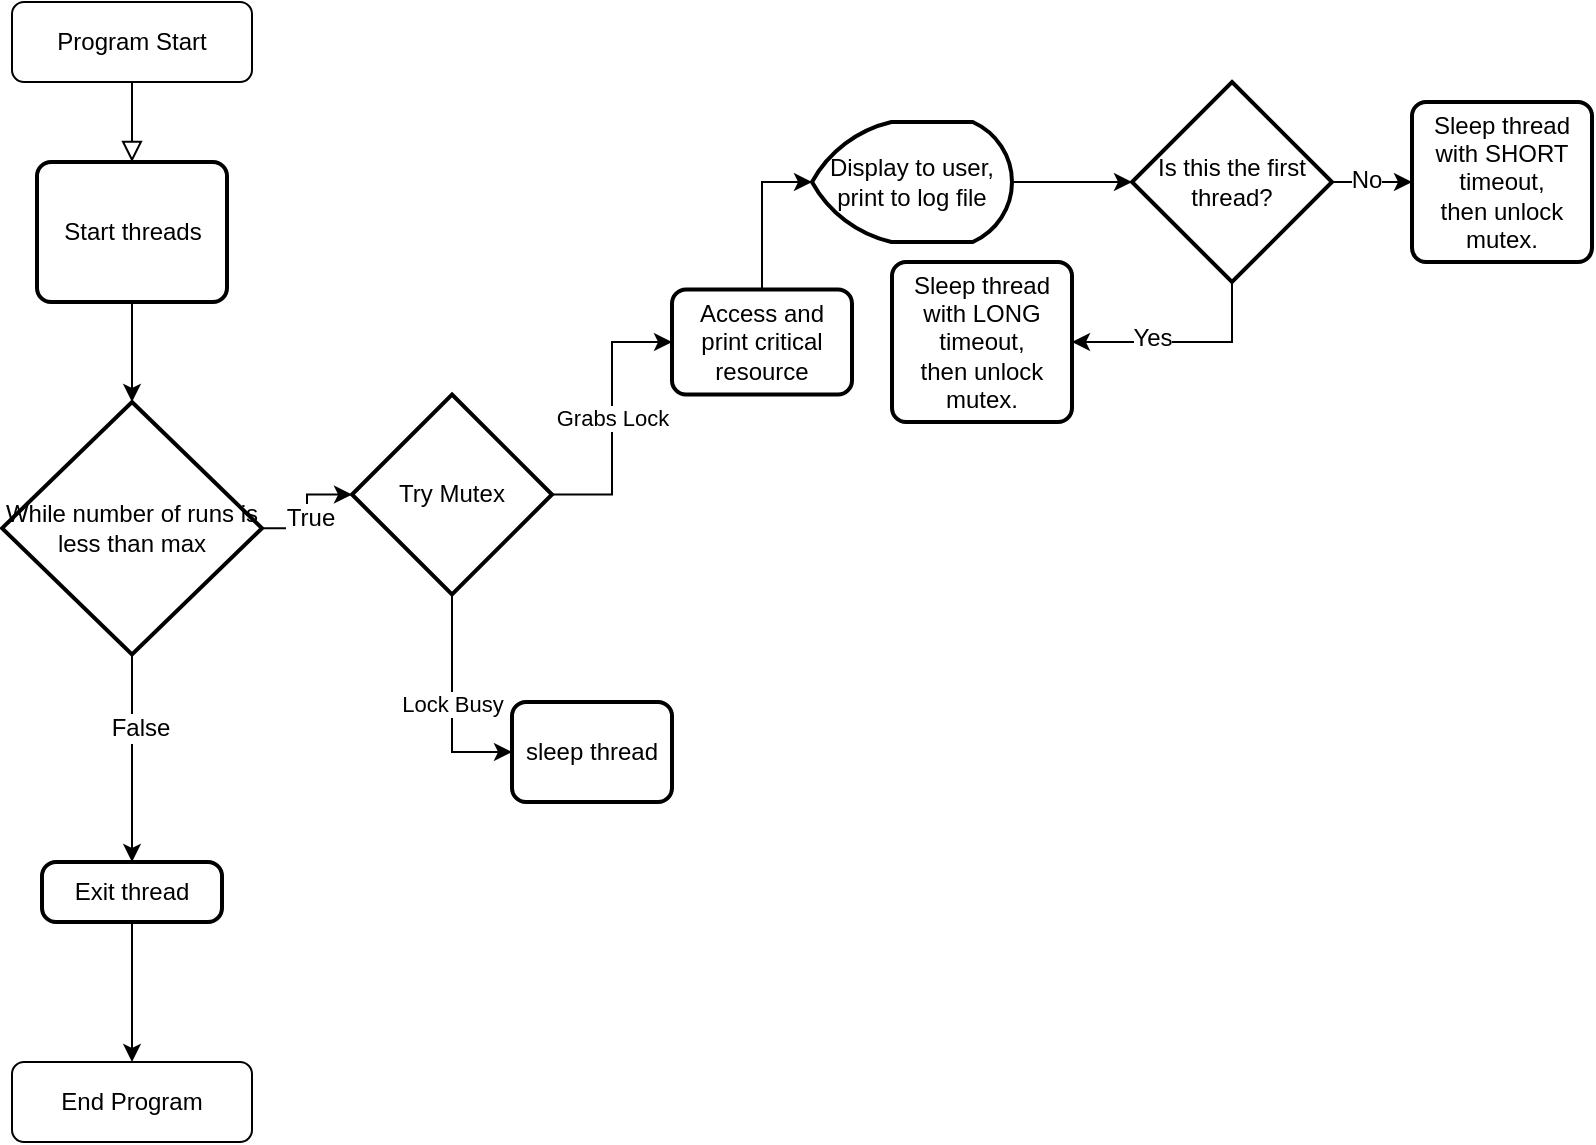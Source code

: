 <mxfile version="12.5.3" type="device"><diagram id="C5RBs43oDa-KdzZeNtuy" name="Page-1"><mxGraphModel dx="946" dy="703" grid="1" gridSize="10" guides="1" tooltips="1" connect="1" arrows="1" fold="1" page="1" pageScale="1" pageWidth="827" pageHeight="1169" math="0" shadow="0"><root><mxCell id="WIyWlLk6GJQsqaUBKTNV-0"/><mxCell id="WIyWlLk6GJQsqaUBKTNV-1" parent="WIyWlLk6GJQsqaUBKTNV-0"/><mxCell id="WIyWlLk6GJQsqaUBKTNV-2" value="" style="rounded=0;html=1;jettySize=auto;orthogonalLoop=1;fontSize=11;endArrow=block;endFill=0;endSize=8;strokeWidth=1;shadow=0;labelBackgroundColor=none;edgeStyle=orthogonalEdgeStyle;entryX=0.5;entryY=0;entryDx=0;entryDy=0;" parent="WIyWlLk6GJQsqaUBKTNV-1" source="WIyWlLk6GJQsqaUBKTNV-3" target="eidVInOb4RcJlyuRKToP-1" edge="1"><mxGeometry relative="1" as="geometry"><mxPoint x="130" y="150" as="targetPoint"/></mxGeometry></mxCell><mxCell id="WIyWlLk6GJQsqaUBKTNV-3" value="Program Start" style="rounded=1;whiteSpace=wrap;html=1;fontSize=12;glass=0;strokeWidth=1;shadow=0;" parent="WIyWlLk6GJQsqaUBKTNV-1" vertex="1"><mxGeometry x="70" y="60" width="120" height="40" as="geometry"/></mxCell><mxCell id="WIyWlLk6GJQsqaUBKTNV-11" value="End Program" style="rounded=1;whiteSpace=wrap;html=1;fontSize=12;glass=0;strokeWidth=1;shadow=0;" parent="WIyWlLk6GJQsqaUBKTNV-1" vertex="1"><mxGeometry x="70" y="590" width="120" height="40" as="geometry"/></mxCell><mxCell id="eidVInOb4RcJlyuRKToP-40" value="" style="edgeStyle=orthogonalEdgeStyle;rounded=0;orthogonalLoop=1;jettySize=auto;html=1;" edge="1" parent="WIyWlLk6GJQsqaUBKTNV-1" source="eidVInOb4RcJlyuRKToP-1" target="eidVInOb4RcJlyuRKToP-36"><mxGeometry relative="1" as="geometry"/></mxCell><mxCell id="eidVInOb4RcJlyuRKToP-1" value="Start threads" style="rounded=1;whiteSpace=wrap;html=1;absoluteArcSize=1;arcSize=14;strokeWidth=2;" vertex="1" parent="WIyWlLk6GJQsqaUBKTNV-1"><mxGeometry x="82.5" y="140" width="95" height="70" as="geometry"/></mxCell><mxCell id="eidVInOb4RcJlyuRKToP-9" value="Grabs Lock" style="edgeStyle=orthogonalEdgeStyle;rounded=0;orthogonalLoop=1;jettySize=auto;html=1;entryX=0;entryY=0.5;entryDx=0;entryDy=0;" edge="1" parent="WIyWlLk6GJQsqaUBKTNV-1" source="eidVInOb4RcJlyuRKToP-7" target="eidVInOb4RcJlyuRKToP-19"><mxGeometry relative="1" as="geometry"><mxPoint x="290" y="280" as="targetPoint"/></mxGeometry></mxCell><mxCell id="eidVInOb4RcJlyuRKToP-10" value="Lock Busy" style="edgeStyle=orthogonalEdgeStyle;rounded=0;orthogonalLoop=1;jettySize=auto;html=1;entryX=0;entryY=0.5;entryDx=0;entryDy=0;" edge="1" parent="WIyWlLk6GJQsqaUBKTNV-1" source="eidVInOb4RcJlyuRKToP-7" target="eidVInOb4RcJlyuRKToP-11"><mxGeometry relative="1" as="geometry"><mxPoint x="210" y="500" as="targetPoint"/></mxGeometry></mxCell><mxCell id="eidVInOb4RcJlyuRKToP-7" value="Try Mutex" style="strokeWidth=2;html=1;shape=mxgraph.flowchart.decision;whiteSpace=wrap;" vertex="1" parent="WIyWlLk6GJQsqaUBKTNV-1"><mxGeometry x="240" y="256.25" width="100" height="100" as="geometry"/></mxCell><mxCell id="eidVInOb4RcJlyuRKToP-14" value="" style="edgeStyle=orthogonalEdgeStyle;rounded=0;orthogonalLoop=1;jettySize=auto;html=1;entryX=1;entryY=0.5;entryDx=0;entryDy=0;exitX=0.5;exitY=1;exitDx=0;exitDy=0;exitPerimeter=0;" edge="1" parent="WIyWlLk6GJQsqaUBKTNV-1" source="eidVInOb4RcJlyuRKToP-8" target="eidVInOb4RcJlyuRKToP-27"><mxGeometry relative="1" as="geometry"><mxPoint x="730" y="180" as="targetPoint"/></mxGeometry></mxCell><mxCell id="eidVInOb4RcJlyuRKToP-15" value="Yes" style="text;html=1;align=center;verticalAlign=middle;resizable=0;points=[];labelBackgroundColor=#ffffff;" vertex="1" connectable="0" parent="eidVInOb4RcJlyuRKToP-14"><mxGeometry x="-0.175" y="-2" relative="1" as="geometry"><mxPoint x="-25" as="offset"/></mxGeometry></mxCell><mxCell id="eidVInOb4RcJlyuRKToP-31" value="" style="edgeStyle=orthogonalEdgeStyle;rounded=0;orthogonalLoop=1;jettySize=auto;html=1;entryX=0;entryY=0.5;entryDx=0;entryDy=0;" edge="1" parent="WIyWlLk6GJQsqaUBKTNV-1" source="eidVInOb4RcJlyuRKToP-8" target="eidVInOb4RcJlyuRKToP-33"><mxGeometry relative="1" as="geometry"><mxPoint x="780" y="150" as="targetPoint"/></mxGeometry></mxCell><mxCell id="eidVInOb4RcJlyuRKToP-32" value="No" style="text;html=1;align=center;verticalAlign=middle;resizable=0;points=[];labelBackgroundColor=#ffffff;" vertex="1" connectable="0" parent="eidVInOb4RcJlyuRKToP-31"><mxGeometry x="-0.175" y="1" relative="1" as="geometry"><mxPoint as="offset"/></mxGeometry></mxCell><mxCell id="eidVInOb4RcJlyuRKToP-8" value="Is this the first thread?" style="strokeWidth=2;html=1;shape=mxgraph.flowchart.decision;whiteSpace=wrap;" vertex="1" parent="WIyWlLk6GJQsqaUBKTNV-1"><mxGeometry x="630" y="100" width="100" height="100" as="geometry"/></mxCell><mxCell id="eidVInOb4RcJlyuRKToP-11" value="sleep thread" style="rounded=1;whiteSpace=wrap;html=1;absoluteArcSize=1;arcSize=14;strokeWidth=2;" vertex="1" parent="WIyWlLk6GJQsqaUBKTNV-1"><mxGeometry x="320" y="410" width="80" height="50" as="geometry"/></mxCell><mxCell id="eidVInOb4RcJlyuRKToP-24" value="" style="edgeStyle=orthogonalEdgeStyle;rounded=0;orthogonalLoop=1;jettySize=auto;html=1;entryX=0;entryY=0.5;entryDx=0;entryDy=0;entryPerimeter=0;" edge="1" parent="WIyWlLk6GJQsqaUBKTNV-1" source="eidVInOb4RcJlyuRKToP-19" target="eidVInOb4RcJlyuRKToP-22"><mxGeometry relative="1" as="geometry"><mxPoint x="650" y="230" as="targetPoint"/></mxGeometry></mxCell><mxCell id="eidVInOb4RcJlyuRKToP-19" value="Access and print critical resource" style="rounded=1;whiteSpace=wrap;html=1;absoluteArcSize=1;arcSize=14;strokeWidth=2;" vertex="1" parent="WIyWlLk6GJQsqaUBKTNV-1"><mxGeometry x="400" y="203.75" width="90" height="52.5" as="geometry"/></mxCell><mxCell id="eidVInOb4RcJlyuRKToP-29" value="" style="edgeStyle=orthogonalEdgeStyle;rounded=0;orthogonalLoop=1;jettySize=auto;html=1;entryX=0;entryY=0.5;entryDx=0;entryDy=0;exitX=1;exitY=0.5;exitDx=0;exitDy=0;exitPerimeter=0;entryPerimeter=0;" edge="1" parent="WIyWlLk6GJQsqaUBKTNV-1" source="eidVInOb4RcJlyuRKToP-22" target="eidVInOb4RcJlyuRKToP-8"><mxGeometry relative="1" as="geometry"><mxPoint x="650" y="150" as="targetPoint"/></mxGeometry></mxCell><mxCell id="eidVInOb4RcJlyuRKToP-22" value="Display to user,&lt;br&gt;print to log file" style="strokeWidth=2;html=1;shape=mxgraph.flowchart.display;whiteSpace=wrap;" vertex="1" parent="WIyWlLk6GJQsqaUBKTNV-1"><mxGeometry x="470" y="120" width="100" height="60" as="geometry"/></mxCell><mxCell id="eidVInOb4RcJlyuRKToP-27" value="&lt;span style=&quot;white-space: normal&quot;&gt;Sleep thread with LONG timeout,&lt;/span&gt;&lt;br style=&quot;white-space: normal&quot;&gt;&lt;span style=&quot;white-space: normal&quot;&gt;then unlock mutex.&lt;/span&gt;" style="rounded=1;whiteSpace=wrap;html=1;absoluteArcSize=1;arcSize=14;strokeWidth=2;" vertex="1" parent="WIyWlLk6GJQsqaUBKTNV-1"><mxGeometry x="510" y="190" width="90" height="80" as="geometry"/></mxCell><mxCell id="eidVInOb4RcJlyuRKToP-33" value="&lt;span style=&quot;white-space: normal&quot;&gt;Sleep thread with SHORT timeout,&lt;/span&gt;&lt;br style=&quot;white-space: normal&quot;&gt;&lt;span style=&quot;white-space: normal&quot;&gt;then unlock mutex.&lt;/span&gt;" style="rounded=1;whiteSpace=wrap;html=1;absoluteArcSize=1;arcSize=14;strokeWidth=2;" vertex="1" parent="WIyWlLk6GJQsqaUBKTNV-1"><mxGeometry x="770" y="110" width="90" height="80" as="geometry"/></mxCell><mxCell id="eidVInOb4RcJlyuRKToP-38" value="" style="edgeStyle=orthogonalEdgeStyle;rounded=0;orthogonalLoop=1;jettySize=auto;html=1;entryX=0.5;entryY=0;entryDx=0;entryDy=0;" edge="1" parent="WIyWlLk6GJQsqaUBKTNV-1" source="eidVInOb4RcJlyuRKToP-36" target="eidVInOb4RcJlyuRKToP-44"><mxGeometry relative="1" as="geometry"/></mxCell><mxCell id="eidVInOb4RcJlyuRKToP-43" value="False" style="text;html=1;align=center;verticalAlign=middle;resizable=0;points=[];labelBackgroundColor=#ffffff;" vertex="1" connectable="0" parent="eidVInOb4RcJlyuRKToP-38"><mxGeometry x="-0.295" y="4" relative="1" as="geometry"><mxPoint as="offset"/></mxGeometry></mxCell><mxCell id="eidVInOb4RcJlyuRKToP-41" value="" style="edgeStyle=orthogonalEdgeStyle;rounded=0;orthogonalLoop=1;jettySize=auto;html=1;" edge="1" parent="WIyWlLk6GJQsqaUBKTNV-1" source="eidVInOb4RcJlyuRKToP-36" target="eidVInOb4RcJlyuRKToP-7"><mxGeometry relative="1" as="geometry"/></mxCell><mxCell id="eidVInOb4RcJlyuRKToP-42" value="True" style="text;html=1;align=center;verticalAlign=middle;resizable=0;points=[];labelBackgroundColor=#ffffff;" vertex="1" connectable="0" parent="eidVInOb4RcJlyuRKToP-41"><mxGeometry x="-0.258" y="5" relative="1" as="geometry"><mxPoint x="6" y="-5" as="offset"/></mxGeometry></mxCell><mxCell id="eidVInOb4RcJlyuRKToP-36" value="While number of runs is less than max" style="strokeWidth=2;html=1;shape=mxgraph.flowchart.decision;whiteSpace=wrap;" vertex="1" parent="WIyWlLk6GJQsqaUBKTNV-1"><mxGeometry x="65" y="260" width="130" height="126.25" as="geometry"/></mxCell><mxCell id="eidVInOb4RcJlyuRKToP-45" value="" style="edgeStyle=orthogonalEdgeStyle;rounded=0;orthogonalLoop=1;jettySize=auto;html=1;" edge="1" parent="WIyWlLk6GJQsqaUBKTNV-1" source="eidVInOb4RcJlyuRKToP-44" target="WIyWlLk6GJQsqaUBKTNV-11"><mxGeometry relative="1" as="geometry"/></mxCell><mxCell id="eidVInOb4RcJlyuRKToP-44" value="Exit thread" style="rounded=1;whiteSpace=wrap;html=1;absoluteArcSize=1;arcSize=14;strokeWidth=2;" vertex="1" parent="WIyWlLk6GJQsqaUBKTNV-1"><mxGeometry x="85" y="490" width="90" height="30" as="geometry"/></mxCell></root></mxGraphModel></diagram></mxfile>